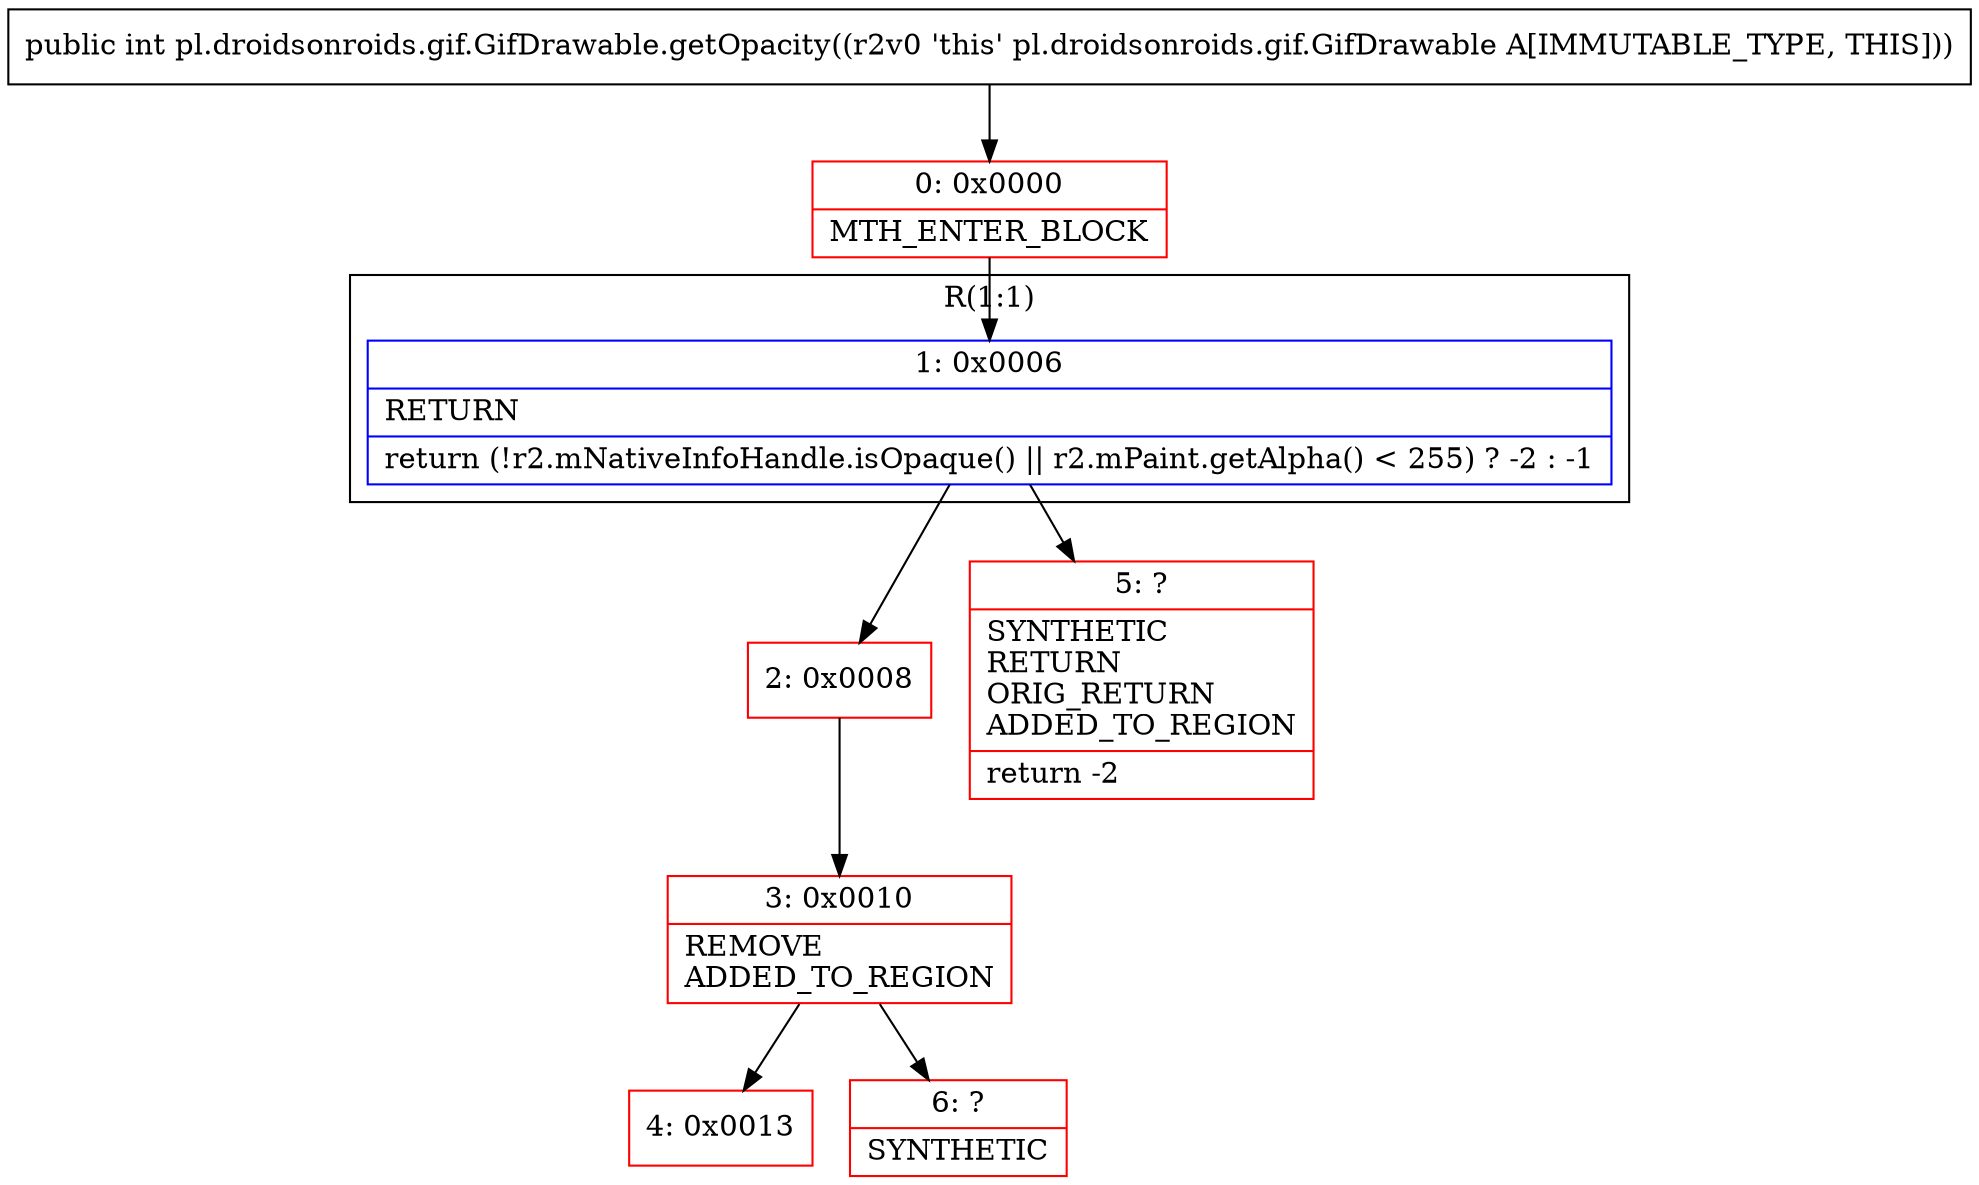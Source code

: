 digraph "CFG forpl.droidsonroids.gif.GifDrawable.getOpacity()I" {
subgraph cluster_Region_1652619411 {
label = "R(1:1)";
node [shape=record,color=blue];
Node_1 [shape=record,label="{1\:\ 0x0006|RETURN\l|return (!r2.mNativeInfoHandle.isOpaque() \|\| r2.mPaint.getAlpha() \< 255) ? \-2 : \-1\l}"];
}
Node_0 [shape=record,color=red,label="{0\:\ 0x0000|MTH_ENTER_BLOCK\l}"];
Node_2 [shape=record,color=red,label="{2\:\ 0x0008}"];
Node_3 [shape=record,color=red,label="{3\:\ 0x0010|REMOVE\lADDED_TO_REGION\l}"];
Node_4 [shape=record,color=red,label="{4\:\ 0x0013}"];
Node_5 [shape=record,color=red,label="{5\:\ ?|SYNTHETIC\lRETURN\lORIG_RETURN\lADDED_TO_REGION\l|return \-2\l}"];
Node_6 [shape=record,color=red,label="{6\:\ ?|SYNTHETIC\l}"];
MethodNode[shape=record,label="{public int pl.droidsonroids.gif.GifDrawable.getOpacity((r2v0 'this' pl.droidsonroids.gif.GifDrawable A[IMMUTABLE_TYPE, THIS])) }"];
MethodNode -> Node_0;
Node_1 -> Node_2;
Node_1 -> Node_5;
Node_0 -> Node_1;
Node_2 -> Node_3;
Node_3 -> Node_4;
Node_3 -> Node_6;
}

